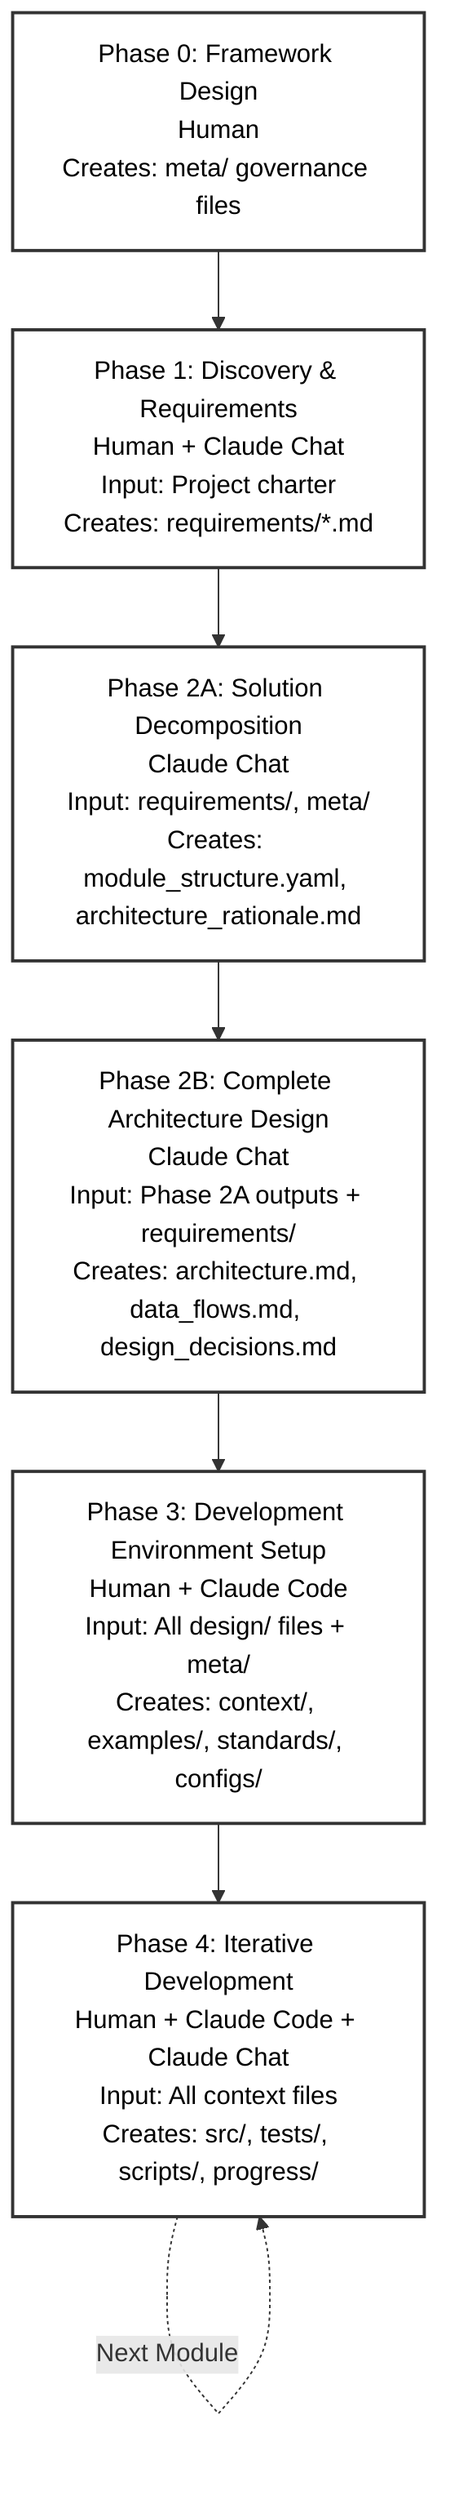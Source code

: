 flowchart TD
    %% Phase 0
    P0["Phase 0: Framework Design<br/>Human<br/>Creates: meta/ governance files"] --> P1

    %% Phase 1  
    P1["Phase 1: Discovery & Requirements<br/>Human + Claude Chat<br/>Input: Project charter<br/>Creates: requirements/*.md"] --> P2A

    %% Phase 2A
    P2A["Phase 2A: Solution Decomposition<br/>Claude Chat<br/>Input: requirements/, meta/<br/>Creates: module_structure.yaml, architecture_rationale.md"] --> P2B

    %% Phase 2B
    P2B["Phase 2B: Complete Architecture Design<br/>Claude Chat<br/>Input: Phase 2A outputs + requirements/<br/>Creates: architecture.md, data_flows.md, design_decisions.md"] --> P3

    %% Phase 3
    P3["Phase 3: Development Environment Setup<br/>Human + Claude Code<br/>Input: All design/ files + meta/<br/>Creates: context/, examples/, standards/, configs/"] --> P4

    %% Phase 4
    P4["Phase 4: Iterative Development<br/>Human + Claude Code + Claude Chat<br/>Input: All context files<br/>Creates: src/, tests/, scripts/, progress/"]

    %% Iterative loop
    P4 -.->|Next Module| P4

    %% Styling
    classDef default fill:#ffffff,stroke:#333333,stroke-width:2px,color:#000000